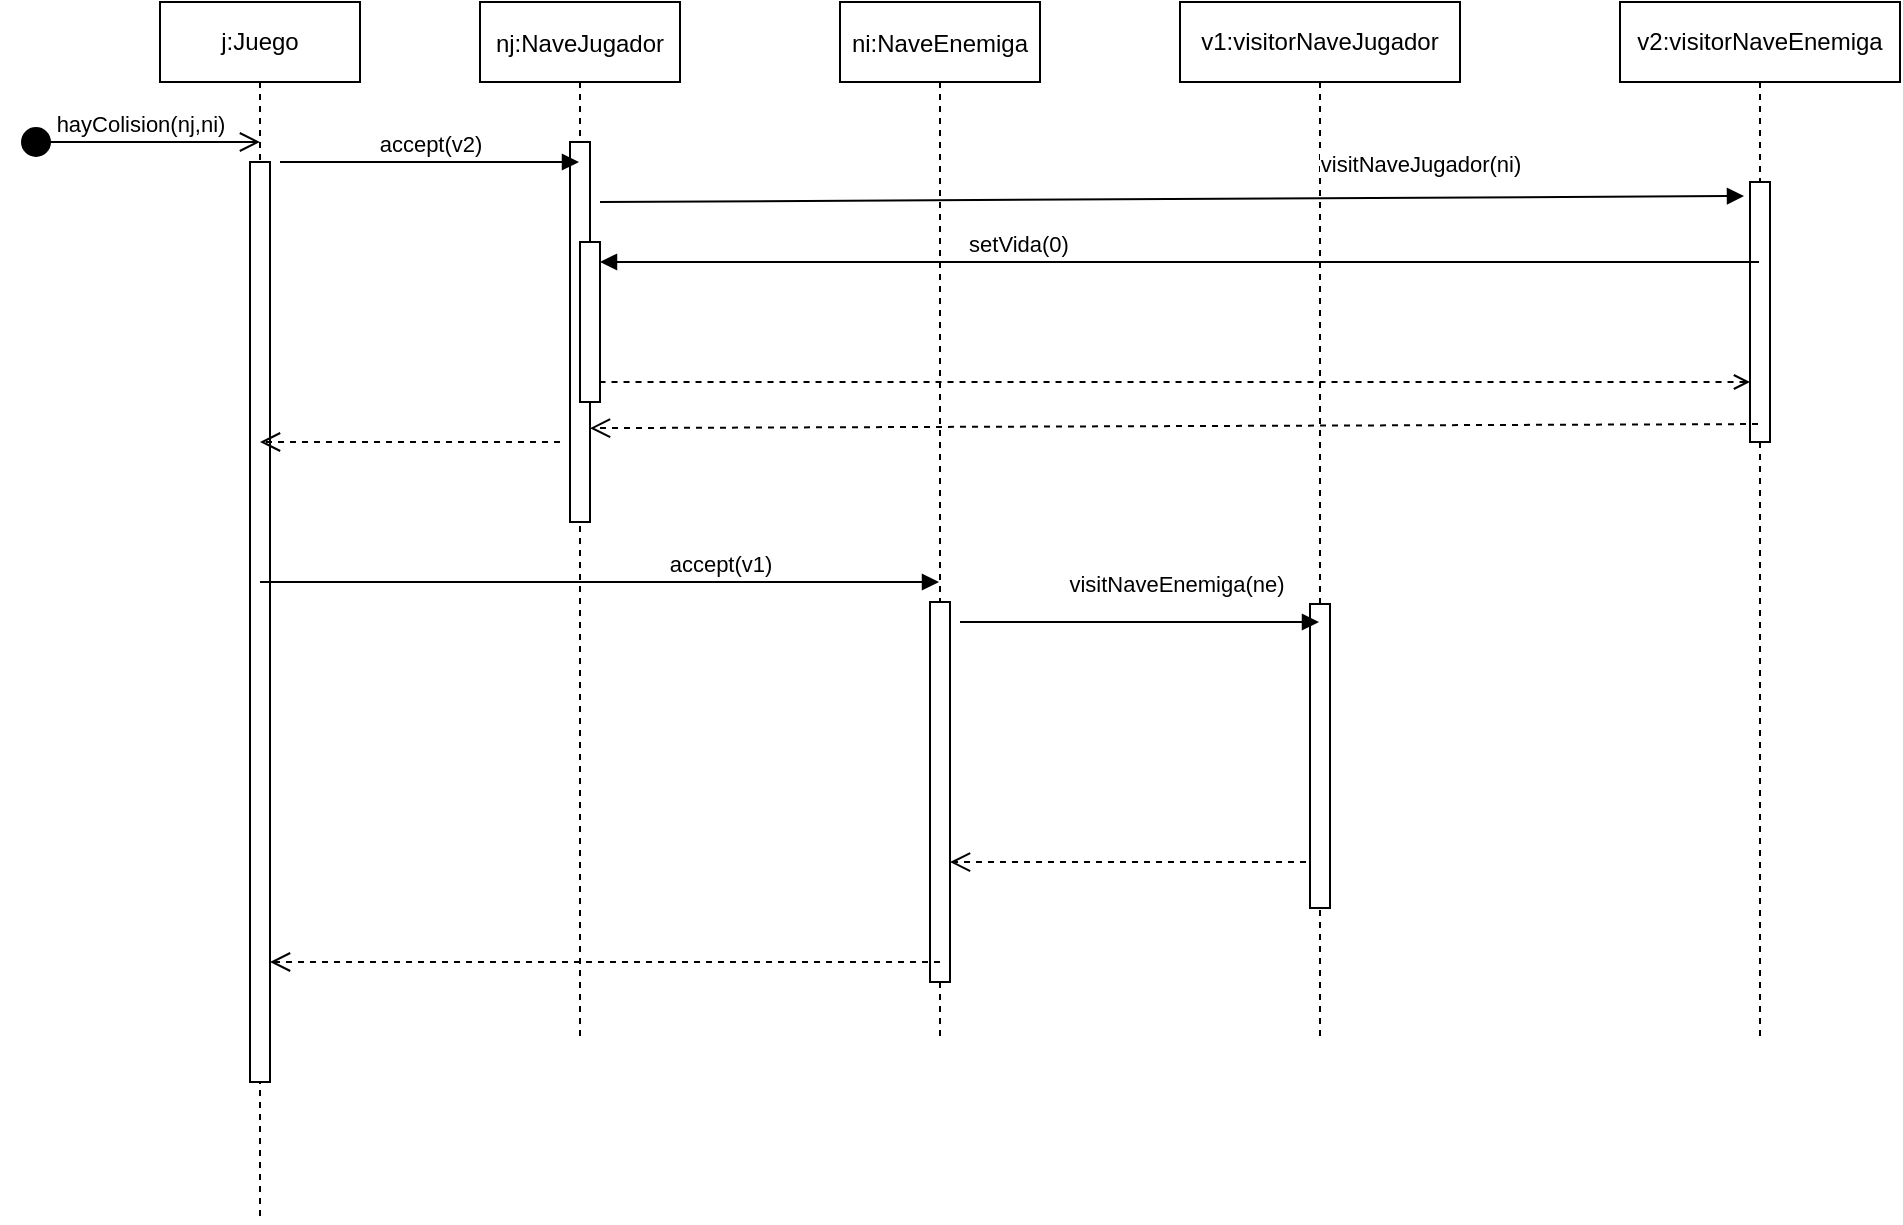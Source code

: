 <mxfile version="13.0.3" type="device"><diagram id="kgpKYQtTHZ0yAKxKKP6v" name="Page-1"><mxGraphModel dx="1646" dy="504" grid="1" gridSize="10" guides="1" tooltips="1" connect="1" arrows="1" fold="1" page="1" pageScale="1" pageWidth="850" pageHeight="1100" math="0" shadow="0"><root><mxCell id="0"/><mxCell id="1" parent="0"/><mxCell id="3nuBFxr9cyL0pnOWT2aG-1" value="nj:NaveJugador" style="shape=umlLifeline;perimeter=lifelinePerimeter;container=1;collapsible=0;recursiveResize=0;rounded=0;shadow=0;strokeWidth=1;" parent="1" vertex="1"><mxGeometry x="120" y="80" width="100" height="520" as="geometry"/></mxCell><mxCell id="3nuBFxr9cyL0pnOWT2aG-2" value="" style="points=[];perimeter=orthogonalPerimeter;rounded=0;shadow=0;strokeWidth=1;" parent="3nuBFxr9cyL0pnOWT2aG-1" vertex="1"><mxGeometry x="45" y="70" width="10" height="190" as="geometry"/></mxCell><mxCell id="3nuBFxr9cyL0pnOWT2aG-4" value="" style="points=[];perimeter=orthogonalPerimeter;rounded=0;shadow=0;strokeWidth=1;" parent="3nuBFxr9cyL0pnOWT2aG-1" vertex="1"><mxGeometry x="50" y="120" width="10" height="80" as="geometry"/></mxCell><mxCell id="3nuBFxr9cyL0pnOWT2aG-5" value="ni:NaveEnemiga" style="shape=umlLifeline;perimeter=lifelinePerimeter;container=1;collapsible=0;recursiveResize=0;rounded=0;shadow=0;strokeWidth=1;" parent="1" vertex="1"><mxGeometry x="300" y="80" width="100" height="520" as="geometry"/></mxCell><mxCell id="ETHOKliZoiePKutcGbax-14" value="" style="html=1;points=[];perimeter=orthogonalPerimeter;" parent="3nuBFxr9cyL0pnOWT2aG-5" vertex="1"><mxGeometry x="45" y="300" width="10" height="190" as="geometry"/></mxCell><mxCell id="ETHOKliZoiePKutcGbax-1" value="j:Juego" style="shape=umlLifeline;perimeter=lifelinePerimeter;whiteSpace=wrap;html=1;container=1;collapsible=0;recursiveResize=0;outlineConnect=0;" parent="1" vertex="1"><mxGeometry x="-40" y="80" width="100" height="610" as="geometry"/></mxCell><mxCell id="ETHOKliZoiePKutcGbax-6" value="" style="html=1;points=[];perimeter=orthogonalPerimeter;" parent="ETHOKliZoiePKutcGbax-1" vertex="1"><mxGeometry x="45" y="80" width="10" height="460" as="geometry"/></mxCell><mxCell id="ETHOKliZoiePKutcGbax-2" value="v1:visitorNaveJugador" style="shape=umlLifeline;perimeter=lifelinePerimeter;whiteSpace=wrap;html=1;container=1;collapsible=0;recursiveResize=0;outlineConnect=0;" parent="1" vertex="1"><mxGeometry x="470" y="80" width="140" height="520" as="geometry"/></mxCell><mxCell id="ETHOKliZoiePKutcGbax-16" value="" style="html=1;points=[];perimeter=orthogonalPerimeter;" parent="ETHOKliZoiePKutcGbax-2" vertex="1"><mxGeometry x="65" y="301" width="10" height="152" as="geometry"/></mxCell><mxCell id="ETHOKliZoiePKutcGbax-3" value="v2:visitorNaveEnemiga" style="shape=umlLifeline;perimeter=lifelinePerimeter;whiteSpace=wrap;html=1;container=1;collapsible=0;recursiveResize=0;outlineConnect=0;" parent="1" vertex="1"><mxGeometry x="690" y="80" width="140" height="520" as="geometry"/></mxCell><mxCell id="ETHOKliZoiePKutcGbax-9" value="" style="html=1;points=[];perimeter=orthogonalPerimeter;" parent="ETHOKliZoiePKutcGbax-3" vertex="1"><mxGeometry x="65" y="90" width="10" height="130" as="geometry"/></mxCell><mxCell id="ETHOKliZoiePKutcGbax-5" value="hayColision(nj,ni)" style="html=1;verticalAlign=bottom;startArrow=circle;startFill=1;endArrow=open;startSize=6;endSize=8;" parent="1" edge="1"><mxGeometry width="80" relative="1" as="geometry"><mxPoint x="-110" y="150" as="sourcePoint"/><mxPoint x="10" y="150" as="targetPoint"/></mxGeometry></mxCell><mxCell id="ETHOKliZoiePKutcGbax-7" value="accept(v2)" style="html=1;verticalAlign=bottom;endArrow=block;" parent="1" target="3nuBFxr9cyL0pnOWT2aG-1" edge="1"><mxGeometry width="80" relative="1" as="geometry"><mxPoint x="20" y="160" as="sourcePoint"/><mxPoint x="100" y="160" as="targetPoint"/></mxGeometry></mxCell><mxCell id="ETHOKliZoiePKutcGbax-8" value="visitNaveJugador(ni)" style="html=1;verticalAlign=bottom;endArrow=block;entryX=-0.3;entryY=0.054;entryDx=0;entryDy=0;entryPerimeter=0;" parent="1" target="ETHOKliZoiePKutcGbax-9" edge="1"><mxGeometry x="0.434" y="8" width="80" relative="1" as="geometry"><mxPoint x="180" y="180" as="sourcePoint"/><mxPoint x="260" y="180" as="targetPoint"/><mxPoint as="offset"/></mxGeometry></mxCell><mxCell id="ETHOKliZoiePKutcGbax-10" value="setVida(0)" style="html=1;verticalAlign=bottom;endArrow=none;exitX=1;exitY=0.125;exitDx=0;exitDy=0;exitPerimeter=0;startArrow=block;startFill=1;endFill=0;" parent="1" source="3nuBFxr9cyL0pnOWT2aG-4" target="ETHOKliZoiePKutcGbax-3" edge="1"><mxGeometry x="-0.278" width="80" relative="1" as="geometry"><mxPoint x="460" y="210" as="sourcePoint"/><mxPoint x="540" y="210" as="targetPoint"/><mxPoint as="offset"/></mxGeometry></mxCell><mxCell id="ETHOKliZoiePKutcGbax-11" value="" style="html=1;verticalAlign=bottom;endArrow=none;dashed=1;endSize=8;startArrow=open;startFill=0;endFill=0;" parent="1" source="ETHOKliZoiePKutcGbax-9" edge="1"><mxGeometry relative="1" as="geometry"><mxPoint x="260" y="270" as="sourcePoint"/><mxPoint x="180" y="270" as="targetPoint"/></mxGeometry></mxCell><mxCell id="ETHOKliZoiePKutcGbax-12" value="" style="html=1;verticalAlign=bottom;endArrow=open;dashed=1;endSize=8;" parent="1" target="ETHOKliZoiePKutcGbax-1" edge="1"><mxGeometry x="0.158" y="-69" relative="1" as="geometry"><mxPoint x="160" y="300" as="sourcePoint"/><mxPoint x="80" y="300" as="targetPoint"/><mxPoint x="1" as="offset"/></mxGeometry></mxCell><mxCell id="ETHOKliZoiePKutcGbax-13" value="accept(v1)" style="html=1;verticalAlign=bottom;endArrow=block;" parent="1" target="3nuBFxr9cyL0pnOWT2aG-5" edge="1"><mxGeometry x="0.355" width="80" relative="1" as="geometry"><mxPoint x="10" y="370" as="sourcePoint"/><mxPoint x="90" y="370" as="targetPoint"/><mxPoint as="offset"/></mxGeometry></mxCell><mxCell id="ETHOKliZoiePKutcGbax-15" value="visitNaveEnemiga(ne)" style="html=1;verticalAlign=bottom;endArrow=block;" parent="1" target="ETHOKliZoiePKutcGbax-2" edge="1"><mxGeometry x="0.202" y="10" width="80" relative="1" as="geometry"><mxPoint x="360" y="390" as="sourcePoint"/><mxPoint x="440" y="390" as="targetPoint"/><mxPoint as="offset"/></mxGeometry></mxCell><mxCell id="ETHOKliZoiePKutcGbax-22" value="" style="html=1;verticalAlign=bottom;endArrow=open;dashed=1;endSize=8;exitX=-0.2;exitY=0.849;exitDx=0;exitDy=0;exitPerimeter=0;" parent="1" source="ETHOKliZoiePKutcGbax-16" target="ETHOKliZoiePKutcGbax-14" edge="1"><mxGeometry x="-0.139" relative="1" as="geometry"><mxPoint x="750" y="510" as="sourcePoint"/><mxPoint x="670" y="510" as="targetPoint"/><mxPoint as="offset"/></mxGeometry></mxCell><mxCell id="ETHOKliZoiePKutcGbax-23" value="" style="html=1;verticalAlign=bottom;endArrow=open;dashed=1;endSize=8;" parent="1" target="ETHOKliZoiePKutcGbax-6" edge="1"><mxGeometry relative="1" as="geometry"><mxPoint x="350" y="560" as="sourcePoint"/><mxPoint x="270" y="560" as="targetPoint"/></mxGeometry></mxCell><mxCell id="DJ7Eoo6Tykx-taLmyumO-1" value="" style="html=1;verticalAlign=bottom;endArrow=open;dashed=1;endSize=8;exitX=0.4;exitY=0.931;exitDx=0;exitDy=0;exitPerimeter=0;entryX=1;entryY=0.753;entryDx=0;entryDy=0;entryPerimeter=0;" parent="1" source="ETHOKliZoiePKutcGbax-9" target="3nuBFxr9cyL0pnOWT2aG-2" edge="1"><mxGeometry relative="1" as="geometry"><mxPoint x="620" y="290" as="sourcePoint"/><mxPoint x="540" y="290" as="targetPoint"/></mxGeometry></mxCell></root></mxGraphModel></diagram></mxfile>